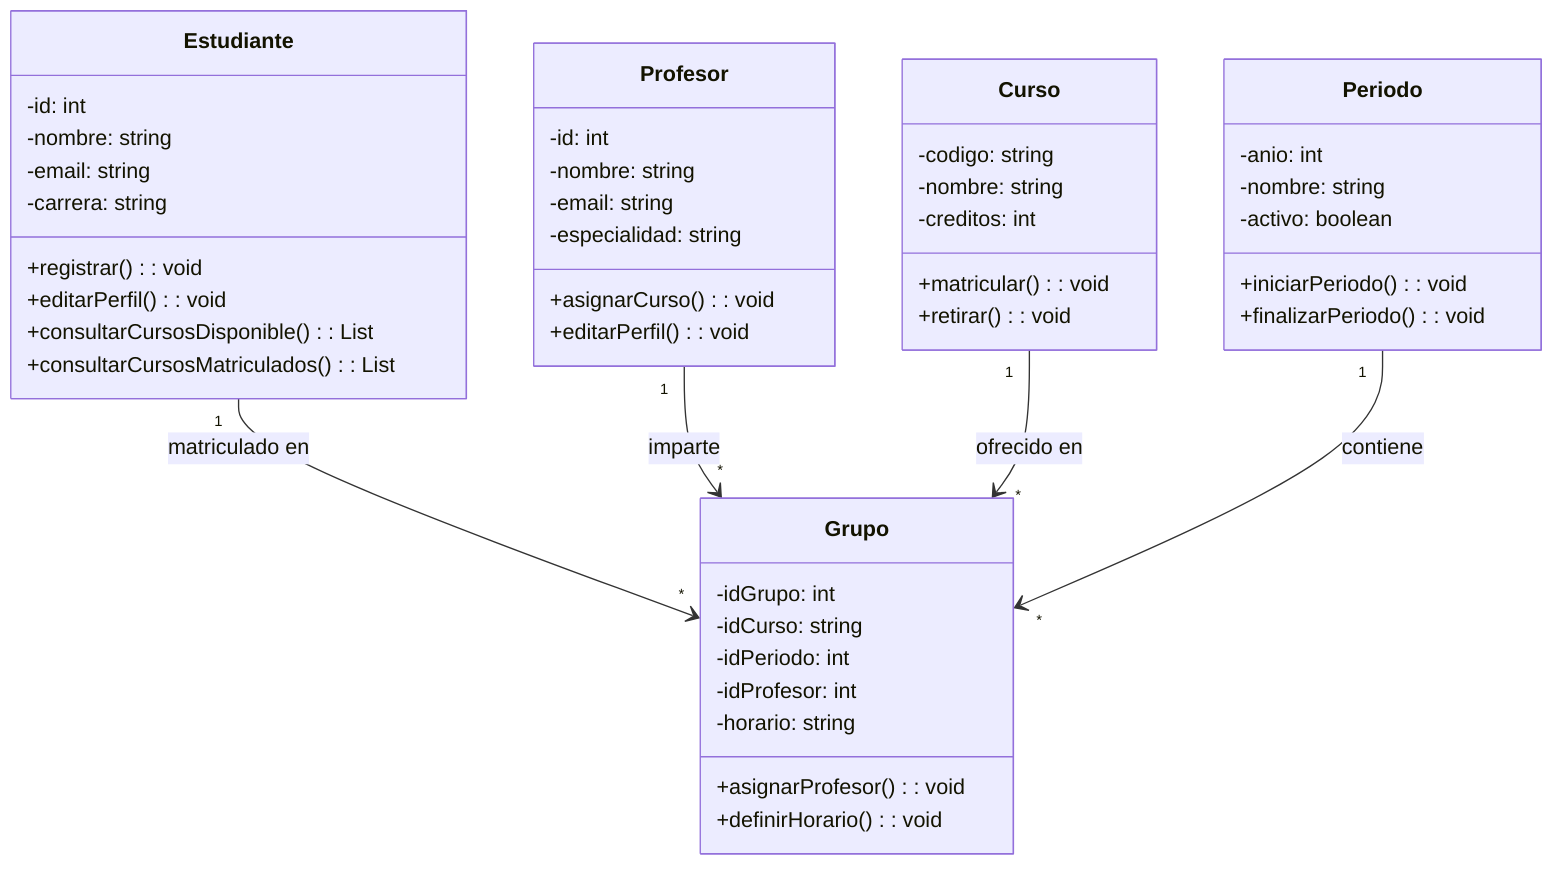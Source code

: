 classDiagram
    class Estudiante {
        -id: int
        -nombre: string
        -email: string
        -carrera: string
        +registrar(): void
        +editarPerfil(): void
        +consultarCursosDisponible(): List<Curso>
        +consultarCursosMatriculados(): List<Curso>
    }

    class Profesor {
        -id: int
        -nombre: string
        -email: string
        -especialidad: string
        +asignarCurso(): void
        +editarPerfil(): void
    }

    class Curso {
        -codigo: string
        -nombre: string
        -creditos: int
        +matricular(): void
        +retirar(): void
    }

    class Periodo {
        -anio: int
        -nombre: string
        -activo: boolean
        +iniciarPeriodo(): void
        +finalizarPeriodo(): void
    }

    class Grupo {
        -idGrupo: int
        -idCurso: string
        -idPeriodo: int
        -idProfesor: int
        -horario: string
        +asignarProfesor(): void
        +definirHorario(): void
    }
    Estudiante "1" --> "*" Grupo : matriculado en
    Profesor "1" --> "*" Grupo : imparte
    Curso "1" --> "*" Grupo : ofrecido en
    Periodo "1" --> "*" Grupo : contiene